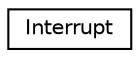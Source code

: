 digraph "Graphical Class Hierarchy"
{
  edge [fontname="Helvetica",fontsize="10",labelfontname="Helvetica",labelfontsize="10"];
  node [fontname="Helvetica",fontsize="10",shape=record];
  rankdir="LR";
  Node1 [label="Interrupt",height=0.2,width=0.4,color="black", fillcolor="white", style="filled",URL="$dc/dfd/classInterrupt.html"];
}
